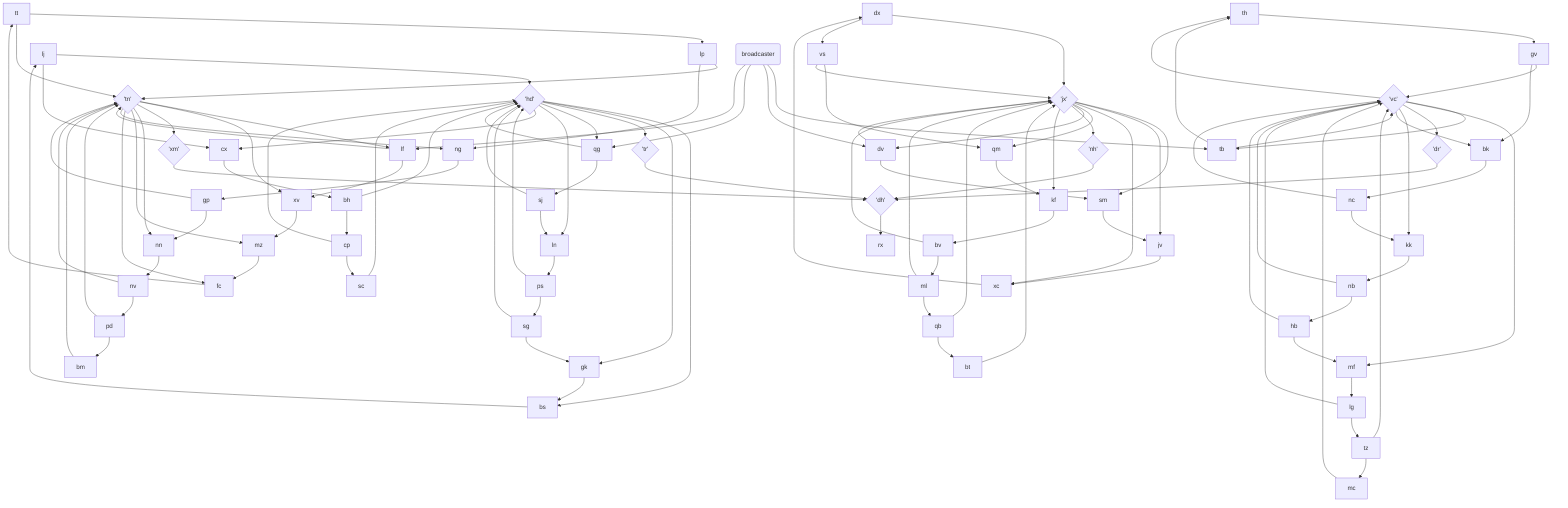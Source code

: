 flowchart TB
    th --> gv
    dx --> jx & vs
    lj --> hd & cx
    tt --> lp & tn
    bv --> ml & jx
    nb --> vc & hb
    broadcaster(broadcaster) ---> tb & dv & qg & lf
    jv --> xc
    sg --> gk & hd
    fc --> tt
    tr{'tr'} --> dh
    sm --> jv
    pd --> tn & bm
    sj --> ln & hd
    lp --> tn & ng
    nn --> nv
    bh --> hd & cp
    lg --> tz & vc
    gv --> vc & bk
    sc --> hd
    qg --> sj & hd
    dv --> jx & sm
    cp --> sc & hd
    cx --> bh
    xc --> dx
    kf --> bv
    gp --> tn & nn
    nc --> kk & vc
    vs --> qm & jx
    bs --> lj
    xv --> mz
    mc --> vc
    kk --> nb
    ng --> gp
    mz --> fc
    bt --> jx
    ln --> ps
    hb --> vc & mf
    lf --> tn & xv
    xm{'xm'} --> dh
    mf --> lg
    dr{'dr'} --> dh
    jx{'jx'} --> sm & jv & xc & qm & dv & nh & kf
    bk --> nc
    gk --> bs
    tn{'tn'} --> lf & xv & xm & nn & mz & fc & ng
    qm --> kf
    ps --> hd & sg
    tz --> vc & mc
    nv --> pd & tn
    ml --> qb & jx
    nh{'nh'} --> dh
    tb --> vc & th
    qb --> bt & jx
    bm --> tn
    vc{'vc'} --> tb & mf & dr & th & kk & bk
    hd{'hd'} --> bs & gk & tr & qg & ln & cx
    dh{'dh'} --> rx